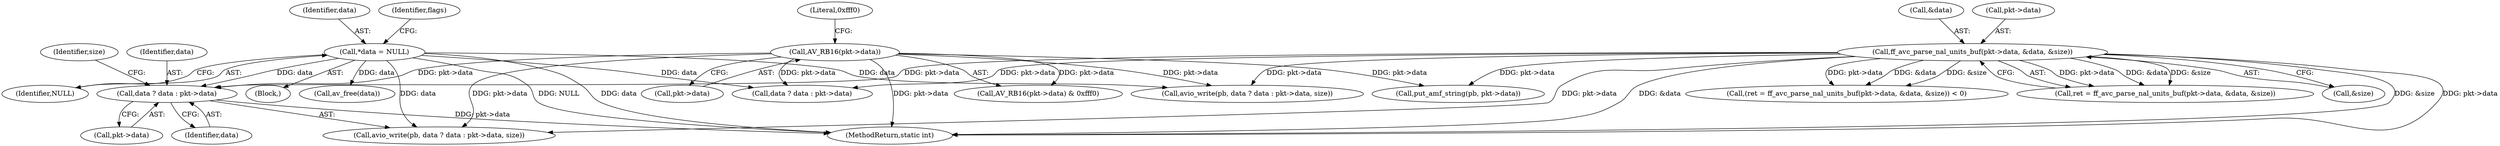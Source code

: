 digraph "0_FFmpeg_6b67d7f05918f7a1ee8fc6ff21355d7e8736aa10@pointer" {
"1000813" [label="(Call,data ? data : pkt->data)"];
"1000154" [label="(Call,*data = NULL)"];
"1000513" [label="(Call,AV_RB16(pkt->data))"];
"1000486" [label="(Call,ff_avc_parse_nal_units_buf(pkt->data, &data, &size))"];
"1000815" [label="(Identifier,data)"];
"1000159" [label="(Identifier,flags)"];
"1000155" [label="(Identifier,data)"];
"1000517" [label="(Literal,0xfff0)"];
"1000950" [label="(MethodReturn,static int)"];
"1000514" [label="(Call,pkt->data)"];
"1000156" [label="(Identifier,NULL)"];
"1000487" [label="(Call,pkt->data)"];
"1000490" [label="(Call,&data)"];
"1000483" [label="(Call,(ret = ff_avc_parse_nal_units_buf(pkt->data, &data, &size)) < 0)"];
"1000513" [label="(Call,AV_RB16(pkt->data))"];
"1000486" [label="(Call,ff_avc_parse_nal_units_buf(pkt->data, &data, &size))"];
"1000154" [label="(Call,*data = NULL)"];
"1000672" [label="(Call,avio_write(pb, data ? data : pkt->data, size))"];
"1000811" [label="(Call,avio_write(pb, data ? data : pkt->data, size))"];
"1000512" [label="(Call,AV_RB16(pkt->data) & 0xfff0)"];
"1000814" [label="(Identifier,data)"];
"1000674" [label="(Call,data ? data : pkt->data)"];
"1000109" [label="(Block,)"];
"1000484" [label="(Call,ret = ff_avc_parse_nal_units_buf(pkt->data, &data, &size))"];
"1000659" [label="(Call,put_amf_string(pb, pkt->data))"];
"1000813" [label="(Call,data ? data : pkt->data)"];
"1000816" [label="(Call,pkt->data)"];
"1000819" [label="(Identifier,size)"];
"1000492" [label="(Call,&size)"];
"1000944" [label="(Call,av_free(data))"];
"1000813" -> "1000811"  [label="AST: "];
"1000813" -> "1000815"  [label="CFG: "];
"1000813" -> "1000816"  [label="CFG: "];
"1000814" -> "1000813"  [label="AST: "];
"1000815" -> "1000813"  [label="AST: "];
"1000816" -> "1000813"  [label="AST: "];
"1000819" -> "1000813"  [label="CFG: "];
"1000813" -> "1000950"  [label="DDG: pkt->data"];
"1000154" -> "1000813"  [label="DDG: data"];
"1000513" -> "1000813"  [label="DDG: pkt->data"];
"1000486" -> "1000813"  [label="DDG: pkt->data"];
"1000154" -> "1000109"  [label="AST: "];
"1000154" -> "1000156"  [label="CFG: "];
"1000155" -> "1000154"  [label="AST: "];
"1000156" -> "1000154"  [label="AST: "];
"1000159" -> "1000154"  [label="CFG: "];
"1000154" -> "1000950"  [label="DDG: data"];
"1000154" -> "1000950"  [label="DDG: NULL"];
"1000154" -> "1000672"  [label="DDG: data"];
"1000154" -> "1000674"  [label="DDG: data"];
"1000154" -> "1000811"  [label="DDG: data"];
"1000154" -> "1000944"  [label="DDG: data"];
"1000513" -> "1000512"  [label="AST: "];
"1000513" -> "1000514"  [label="CFG: "];
"1000514" -> "1000513"  [label="AST: "];
"1000517" -> "1000513"  [label="CFG: "];
"1000513" -> "1000950"  [label="DDG: pkt->data"];
"1000513" -> "1000512"  [label="DDG: pkt->data"];
"1000513" -> "1000659"  [label="DDG: pkt->data"];
"1000513" -> "1000672"  [label="DDG: pkt->data"];
"1000513" -> "1000674"  [label="DDG: pkt->data"];
"1000513" -> "1000811"  [label="DDG: pkt->data"];
"1000486" -> "1000484"  [label="AST: "];
"1000486" -> "1000492"  [label="CFG: "];
"1000487" -> "1000486"  [label="AST: "];
"1000490" -> "1000486"  [label="AST: "];
"1000492" -> "1000486"  [label="AST: "];
"1000484" -> "1000486"  [label="CFG: "];
"1000486" -> "1000950"  [label="DDG: &data"];
"1000486" -> "1000950"  [label="DDG: &size"];
"1000486" -> "1000950"  [label="DDG: pkt->data"];
"1000486" -> "1000483"  [label="DDG: pkt->data"];
"1000486" -> "1000483"  [label="DDG: &data"];
"1000486" -> "1000483"  [label="DDG: &size"];
"1000486" -> "1000484"  [label="DDG: pkt->data"];
"1000486" -> "1000484"  [label="DDG: &data"];
"1000486" -> "1000484"  [label="DDG: &size"];
"1000486" -> "1000659"  [label="DDG: pkt->data"];
"1000486" -> "1000672"  [label="DDG: pkt->data"];
"1000486" -> "1000674"  [label="DDG: pkt->data"];
"1000486" -> "1000811"  [label="DDG: pkt->data"];
}
